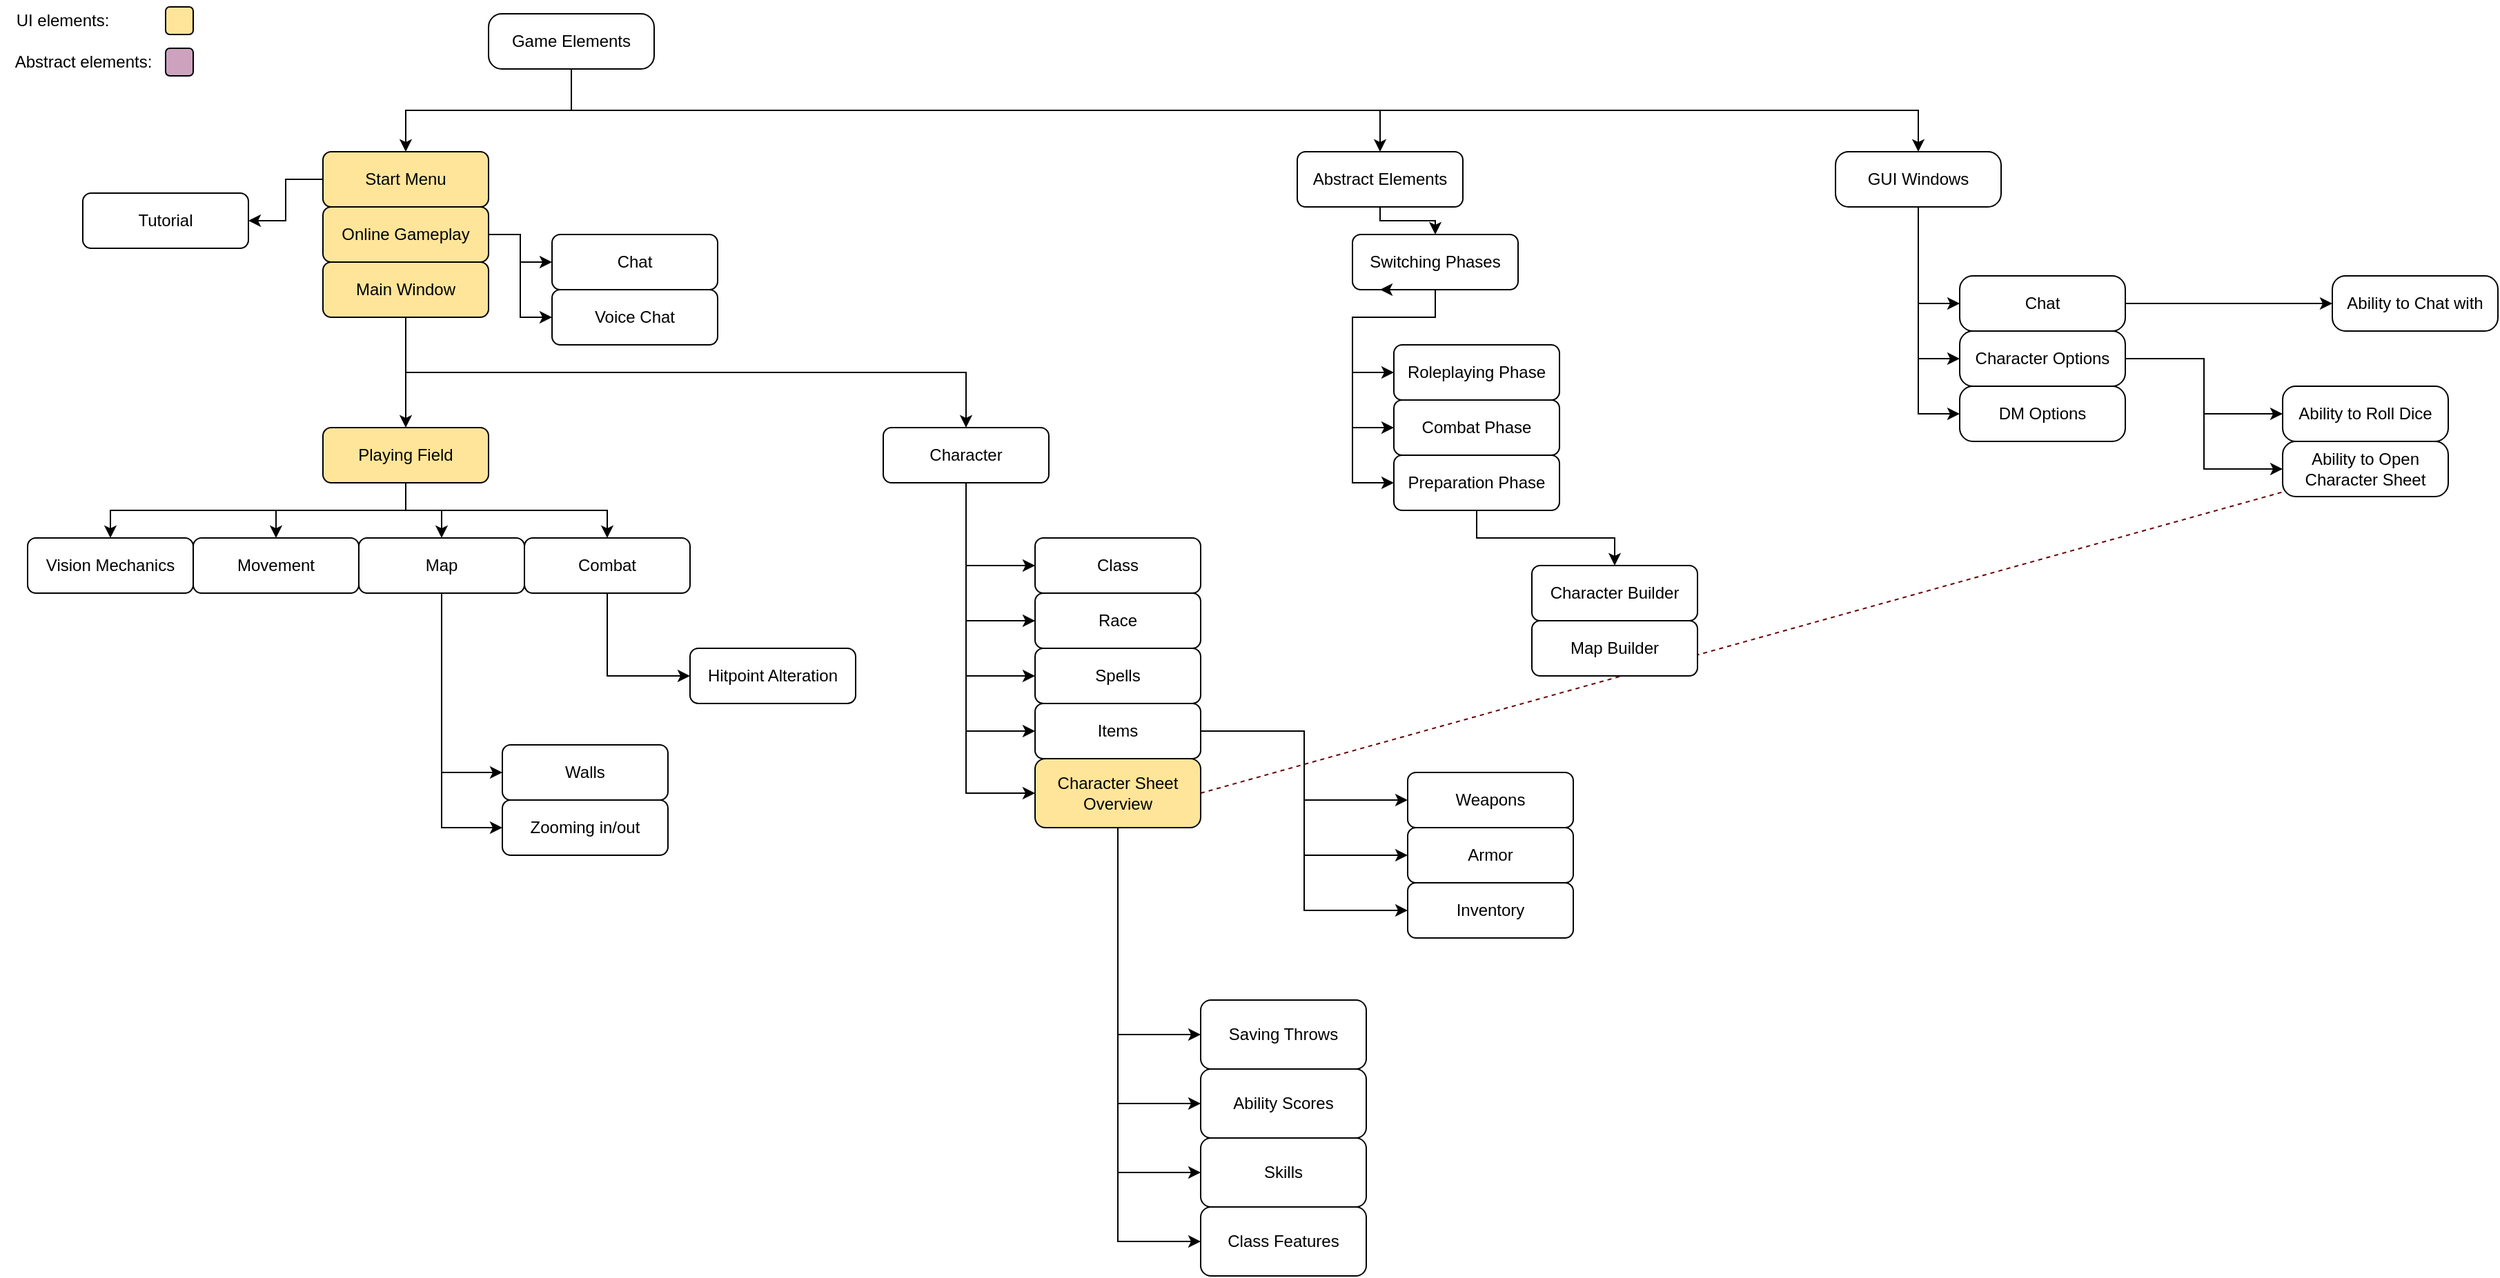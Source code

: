 <mxfile version="20.6.0" type="github">
  <diagram id="C5RBs43oDa-KdzZeNtuy" name="Page-1">
    <mxGraphModel dx="1164" dy="507" grid="1" gridSize="10" guides="1" tooltips="1" connect="1" arrows="1" fold="1" page="1" pageScale="1" pageWidth="827" pageHeight="1169" math="0" shadow="0">
      <root>
        <mxCell id="WIyWlLk6GJQsqaUBKTNV-0" />
        <mxCell id="WIyWlLk6GJQsqaUBKTNV-1" parent="WIyWlLk6GJQsqaUBKTNV-0" />
        <mxCell id="N38WtRVTKWSG2oZ_eV62-8" value="" style="endArrow=none;dashed=1;html=1;rounded=0;entryX=0.5;entryY=1;entryDx=0;entryDy=0;exitX=1;exitY=0.5;exitDx=0;exitDy=0;fillColor=#660000;strokeColor=#660000;" edge="1" parent="WIyWlLk6GJQsqaUBKTNV-1" source="jx4LFwp-OBBai578u4oB-44" target="N38WtRVTKWSG2oZ_eV62-4">
          <mxGeometry width="50" height="50" relative="1" as="geometry">
            <mxPoint x="1400" y="530" as="sourcePoint" />
            <mxPoint x="1450" y="480" as="targetPoint" />
            <Array as="points">
              <mxPoint x="1714" y="350" />
            </Array>
          </mxGeometry>
        </mxCell>
        <mxCell id="jx4LFwp-OBBai578u4oB-67" style="edgeStyle=orthogonalEdgeStyle;rounded=0;orthogonalLoop=1;jettySize=auto;html=1;entryX=0.5;entryY=0;entryDx=0;entryDy=0;" parent="WIyWlLk6GJQsqaUBKTNV-1" source="X6m0LNsTIrMTmhEbzn1Y-8" target="X6m0LNsTIrMTmhEbzn1Y-15" edge="1">
          <mxGeometry relative="1" as="geometry" />
        </mxCell>
        <mxCell id="jx4LFwp-OBBai578u4oB-74" style="edgeStyle=orthogonalEdgeStyle;rounded=0;orthogonalLoop=1;jettySize=auto;html=1;exitX=0.5;exitY=1;exitDx=0;exitDy=0;" parent="WIyWlLk6GJQsqaUBKTNV-1" source="X6m0LNsTIrMTmhEbzn1Y-8" target="X6m0LNsTIrMTmhEbzn1Y-19" edge="1">
          <mxGeometry relative="1" as="geometry" />
        </mxCell>
        <mxCell id="jx4LFwp-OBBai578u4oB-75" style="edgeStyle=orthogonalEdgeStyle;rounded=0;orthogonalLoop=1;jettySize=auto;html=1;entryX=0.5;entryY=0;entryDx=0;entryDy=0;exitX=0.5;exitY=1;exitDx=0;exitDy=0;" parent="WIyWlLk6GJQsqaUBKTNV-1" source="X6m0LNsTIrMTmhEbzn1Y-8" target="jx4LFwp-OBBai578u4oB-64" edge="1">
          <mxGeometry relative="1" as="geometry" />
        </mxCell>
        <mxCell id="X6m0LNsTIrMTmhEbzn1Y-8" value="Game Elements" style="rounded=1;whiteSpace=wrap;html=1;arcSize=24;" parent="WIyWlLk6GJQsqaUBKTNV-1" vertex="1">
          <mxGeometry x="354" y="20" width="120" height="40" as="geometry" />
        </mxCell>
        <mxCell id="A_jg6QtYTX-o13DUDRs6-0" value="" style="edgeStyle=orthogonalEdgeStyle;rounded=0;orthogonalLoop=1;jettySize=auto;html=1;" parent="WIyWlLk6GJQsqaUBKTNV-1" source="X6m0LNsTIrMTmhEbzn1Y-15" target="LVBtN3Xu9n1xNQjiw8Hy-2" edge="1">
          <mxGeometry relative="1" as="geometry" />
        </mxCell>
        <mxCell id="X6m0LNsTIrMTmhEbzn1Y-15" value="Start Menu" style="rounded=1;whiteSpace=wrap;html=1;fillColor=#FFE599;" parent="WIyWlLk6GJQsqaUBKTNV-1" vertex="1">
          <mxGeometry x="234" y="120" width="120" height="40" as="geometry" />
        </mxCell>
        <mxCell id="jx4LFwp-OBBai578u4oB-3" style="edgeStyle=orthogonalEdgeStyle;rounded=0;orthogonalLoop=1;jettySize=auto;html=1;exitX=1;exitY=0.5;exitDx=0;exitDy=0;entryX=0;entryY=0.5;entryDx=0;entryDy=0;" parent="WIyWlLk6GJQsqaUBKTNV-1" source="X6m0LNsTIrMTmhEbzn1Y-16" target="jx4LFwp-OBBai578u4oB-2" edge="1">
          <mxGeometry relative="1" as="geometry" />
        </mxCell>
        <mxCell id="jx4LFwp-OBBai578u4oB-53" style="edgeStyle=orthogonalEdgeStyle;rounded=0;orthogonalLoop=1;jettySize=auto;html=1;exitX=1;exitY=0.5;exitDx=0;exitDy=0;entryX=0;entryY=0.5;entryDx=0;entryDy=0;" parent="WIyWlLk6GJQsqaUBKTNV-1" source="X6m0LNsTIrMTmhEbzn1Y-16" target="jx4LFwp-OBBai578u4oB-4" edge="1">
          <mxGeometry relative="1" as="geometry" />
        </mxCell>
        <mxCell id="X6m0LNsTIrMTmhEbzn1Y-16" value="Online Gameplay" style="rounded=1;whiteSpace=wrap;html=1;fillColor=#FFE599;" parent="WIyWlLk6GJQsqaUBKTNV-1" vertex="1">
          <mxGeometry x="234" y="160" width="120" height="40" as="geometry" />
        </mxCell>
        <mxCell id="jx4LFwp-OBBai578u4oB-26" style="edgeStyle=orthogonalEdgeStyle;rounded=0;orthogonalLoop=1;jettySize=auto;html=1;exitX=0.5;exitY=1;exitDx=0;exitDy=0;" parent="WIyWlLk6GJQsqaUBKTNV-1" source="X6m0LNsTIrMTmhEbzn1Y-17" target="jx4LFwp-OBBai578u4oB-25" edge="1">
          <mxGeometry relative="1" as="geometry" />
        </mxCell>
        <mxCell id="X6m0LNsTIrMTmhEbzn1Y-17" value="Main Window" style="rounded=1;whiteSpace=wrap;html=1;fillColor=#FFE599;" parent="WIyWlLk6GJQsqaUBKTNV-1" vertex="1">
          <mxGeometry x="234" y="200" width="120" height="40" as="geometry" />
        </mxCell>
        <mxCell id="jx4LFwp-OBBai578u4oB-8" style="edgeStyle=orthogonalEdgeStyle;rounded=0;orthogonalLoop=1;jettySize=auto;html=1;exitX=0.5;exitY=1;exitDx=0;exitDy=0;entryX=0.5;entryY=0;entryDx=0;entryDy=0;" parent="WIyWlLk6GJQsqaUBKTNV-1" source="X6m0LNsTIrMTmhEbzn1Y-19" target="X6m0LNsTIrMTmhEbzn1Y-24" edge="1">
          <mxGeometry relative="1" as="geometry">
            <Array as="points">
              <mxPoint x="1000" y="170" />
              <mxPoint x="1040" y="170" />
            </Array>
          </mxGeometry>
        </mxCell>
        <mxCell id="X6m0LNsTIrMTmhEbzn1Y-19" value="Abstract Elements" style="rounded=1;whiteSpace=wrap;html=1;" parent="WIyWlLk6GJQsqaUBKTNV-1" vertex="1">
          <mxGeometry x="940" y="120" width="120" height="40" as="geometry" />
        </mxCell>
        <mxCell id="X6m0LNsTIrMTmhEbzn1Y-21" value="Roleplaying Phase&lt;br&gt;" style="rounded=1;whiteSpace=wrap;html=1;" parent="WIyWlLk6GJQsqaUBKTNV-1" vertex="1">
          <mxGeometry x="1010" y="260" width="120" height="40" as="geometry" />
        </mxCell>
        <mxCell id="X6m0LNsTIrMTmhEbzn1Y-22" value="Combat Phase" style="rounded=1;whiteSpace=wrap;html=1;" parent="WIyWlLk6GJQsqaUBKTNV-1" vertex="1">
          <mxGeometry x="1010" y="300" width="120" height="40" as="geometry" />
        </mxCell>
        <mxCell id="jx4LFwp-OBBai578u4oB-10" style="edgeStyle=orthogonalEdgeStyle;rounded=0;orthogonalLoop=1;jettySize=auto;html=1;exitX=0.5;exitY=1;exitDx=0;exitDy=0;" parent="WIyWlLk6GJQsqaUBKTNV-1" source="X6m0LNsTIrMTmhEbzn1Y-23" target="jx4LFwp-OBBai578u4oB-9" edge="1">
          <mxGeometry relative="1" as="geometry" />
        </mxCell>
        <mxCell id="X6m0LNsTIrMTmhEbzn1Y-23" value="Preparation Phase" style="rounded=1;whiteSpace=wrap;html=1;" parent="WIyWlLk6GJQsqaUBKTNV-1" vertex="1">
          <mxGeometry x="1010" y="340" width="120" height="40" as="geometry" />
        </mxCell>
        <mxCell id="X6m0LNsTIrMTmhEbzn1Y-24" value="Switching Phases" style="rounded=1;whiteSpace=wrap;html=1;" parent="WIyWlLk6GJQsqaUBKTNV-1" vertex="1">
          <mxGeometry x="980" y="180" width="120" height="40" as="geometry" />
        </mxCell>
        <mxCell id="X6m0LNsTIrMTmhEbzn1Y-26" value="" style="endArrow=classic;html=1;rounded=0;exitX=0.5;exitY=1;exitDx=0;exitDy=0;" parent="WIyWlLk6GJQsqaUBKTNV-1" source="X6m0LNsTIrMTmhEbzn1Y-24" edge="1">
          <mxGeometry width="50" height="50" relative="1" as="geometry">
            <mxPoint x="1040" y="270" as="sourcePoint" />
            <mxPoint x="1000" y="220" as="targetPoint" />
          </mxGeometry>
        </mxCell>
        <mxCell id="X6m0LNsTIrMTmhEbzn1Y-34" value="" style="endArrow=classic;html=1;rounded=0;exitX=0.5;exitY=1;exitDx=0;exitDy=0;entryX=0;entryY=0.5;entryDx=0;entryDy=0;" parent="WIyWlLk6GJQsqaUBKTNV-1" source="X6m0LNsTIrMTmhEbzn1Y-24" target="X6m0LNsTIrMTmhEbzn1Y-21" edge="1">
          <mxGeometry width="50" height="50" relative="1" as="geometry">
            <mxPoint x="980" y="240" as="sourcePoint" />
            <mxPoint x="980" y="340" as="targetPoint" />
            <Array as="points">
              <mxPoint x="1040" y="240" />
              <mxPoint x="980" y="240" />
              <mxPoint x="980" y="280" />
            </Array>
          </mxGeometry>
        </mxCell>
        <mxCell id="X6m0LNsTIrMTmhEbzn1Y-35" value="" style="endArrow=classic;html=1;rounded=0;entryX=0;entryY=0.5;entryDx=0;entryDy=0;" parent="WIyWlLk6GJQsqaUBKTNV-1" target="X6m0LNsTIrMTmhEbzn1Y-23" edge="1">
          <mxGeometry width="50" height="50" relative="1" as="geometry">
            <mxPoint x="980" y="240" as="sourcePoint" />
            <mxPoint x="1017" y="270" as="targetPoint" />
            <Array as="points">
              <mxPoint x="980" y="360" />
            </Array>
          </mxGeometry>
        </mxCell>
        <mxCell id="X6m0LNsTIrMTmhEbzn1Y-38" value="" style="endArrow=classic;html=1;rounded=0;entryX=0;entryY=0.5;entryDx=0;entryDy=0;" parent="WIyWlLk6GJQsqaUBKTNV-1" target="X6m0LNsTIrMTmhEbzn1Y-22" edge="1">
          <mxGeometry width="50" height="50" relative="1" as="geometry">
            <mxPoint x="980" y="240" as="sourcePoint" />
            <mxPoint x="1027" y="280" as="targetPoint" />
            <Array as="points">
              <mxPoint x="980" y="320" />
            </Array>
          </mxGeometry>
        </mxCell>
        <mxCell id="X6m0LNsTIrMTmhEbzn1Y-41" value="" style="endArrow=classic;html=1;rounded=0;exitX=0.5;exitY=1;exitDx=0;exitDy=0;" parent="WIyWlLk6GJQsqaUBKTNV-1" source="X6m0LNsTIrMTmhEbzn1Y-17" edge="1">
          <mxGeometry width="50" height="50" relative="1" as="geometry">
            <mxPoint x="410" y="320" as="sourcePoint" />
            <mxPoint x="294" y="320" as="targetPoint" />
          </mxGeometry>
        </mxCell>
        <mxCell id="jx4LFwp-OBBai578u4oB-14" style="edgeStyle=orthogonalEdgeStyle;rounded=0;orthogonalLoop=1;jettySize=auto;html=1;exitX=0.5;exitY=1;exitDx=0;exitDy=0;" parent="WIyWlLk6GJQsqaUBKTNV-1" source="X6m0LNsTIrMTmhEbzn1Y-42" target="jx4LFwp-OBBai578u4oB-13" edge="1">
          <mxGeometry relative="1" as="geometry" />
        </mxCell>
        <mxCell id="jx4LFwp-OBBai578u4oB-16" style="edgeStyle=orthogonalEdgeStyle;rounded=0;orthogonalLoop=1;jettySize=auto;html=1;exitX=0.5;exitY=1;exitDx=0;exitDy=0;" parent="WIyWlLk6GJQsqaUBKTNV-1" source="X6m0LNsTIrMTmhEbzn1Y-42" target="jx4LFwp-OBBai578u4oB-15" edge="1">
          <mxGeometry relative="1" as="geometry" />
        </mxCell>
        <mxCell id="jx4LFwp-OBBai578u4oB-18" style="edgeStyle=orthogonalEdgeStyle;rounded=0;orthogonalLoop=1;jettySize=auto;html=1;exitX=0.5;exitY=1;exitDx=0;exitDy=0;" parent="WIyWlLk6GJQsqaUBKTNV-1" source="X6m0LNsTIrMTmhEbzn1Y-42" target="jx4LFwp-OBBai578u4oB-17" edge="1">
          <mxGeometry relative="1" as="geometry" />
        </mxCell>
        <mxCell id="jx4LFwp-OBBai578u4oB-20" style="edgeStyle=orthogonalEdgeStyle;rounded=0;orthogonalLoop=1;jettySize=auto;html=1;exitX=0.5;exitY=1;exitDx=0;exitDy=0;" parent="WIyWlLk6GJQsqaUBKTNV-1" source="X6m0LNsTIrMTmhEbzn1Y-42" target="jx4LFwp-OBBai578u4oB-19" edge="1">
          <mxGeometry relative="1" as="geometry" />
        </mxCell>
        <mxCell id="X6m0LNsTIrMTmhEbzn1Y-42" value="Playing Field" style="rounded=1;whiteSpace=wrap;html=1;fillColor=#FFE599;" parent="WIyWlLk6GJQsqaUBKTNV-1" vertex="1">
          <mxGeometry x="234" y="320" width="120" height="40" as="geometry" />
        </mxCell>
        <mxCell id="jx4LFwp-OBBai578u4oB-0" value="" style="rounded=1;whiteSpace=wrap;html=1;fillColor=#FFE599;" parent="WIyWlLk6GJQsqaUBKTNV-1" vertex="1">
          <mxGeometry x="120" y="15" width="20" height="20" as="geometry" />
        </mxCell>
        <mxCell id="jx4LFwp-OBBai578u4oB-5" style="edgeStyle=orthogonalEdgeStyle;rounded=0;orthogonalLoop=1;jettySize=auto;html=1;" parent="WIyWlLk6GJQsqaUBKTNV-1" source="jx4LFwp-OBBai578u4oB-2" target="jx4LFwp-OBBai578u4oB-4" edge="1">
          <mxGeometry relative="1" as="geometry" />
        </mxCell>
        <mxCell id="jx4LFwp-OBBai578u4oB-2" value="Chat" style="rounded=1;whiteSpace=wrap;html=1;" parent="WIyWlLk6GJQsqaUBKTNV-1" vertex="1">
          <mxGeometry x="400" y="180" width="120" height="40" as="geometry" />
        </mxCell>
        <mxCell id="jx4LFwp-OBBai578u4oB-4" value="Voice Chat" style="rounded=1;whiteSpace=wrap;html=1;" parent="WIyWlLk6GJQsqaUBKTNV-1" vertex="1">
          <mxGeometry x="400" y="220" width="120" height="40" as="geometry" />
        </mxCell>
        <mxCell id="jx4LFwp-OBBai578u4oB-12" style="edgeStyle=orthogonalEdgeStyle;rounded=0;orthogonalLoop=1;jettySize=auto;html=1;exitX=0.5;exitY=1;exitDx=0;exitDy=0;" parent="WIyWlLk6GJQsqaUBKTNV-1" source="jx4LFwp-OBBai578u4oB-9" target="jx4LFwp-OBBai578u4oB-11" edge="1">
          <mxGeometry relative="1" as="geometry" />
        </mxCell>
        <mxCell id="jx4LFwp-OBBai578u4oB-9" value="Character Builder" style="rounded=1;whiteSpace=wrap;html=1;" parent="WIyWlLk6GJQsqaUBKTNV-1" vertex="1">
          <mxGeometry x="1110" y="420" width="120" height="40" as="geometry" />
        </mxCell>
        <mxCell id="jx4LFwp-OBBai578u4oB-11" value="Map Builder" style="rounded=1;whiteSpace=wrap;html=1;" parent="WIyWlLk6GJQsqaUBKTNV-1" vertex="1">
          <mxGeometry x="1110" y="460" width="120" height="40" as="geometry" />
        </mxCell>
        <mxCell id="jx4LFwp-OBBai578u4oB-13" value="Movement" style="rounded=1;whiteSpace=wrap;html=1;" parent="WIyWlLk6GJQsqaUBKTNV-1" vertex="1">
          <mxGeometry x="140" y="400" width="120" height="40" as="geometry" />
        </mxCell>
        <mxCell id="jx4LFwp-OBBai578u4oB-22" style="edgeStyle=orthogonalEdgeStyle;rounded=0;orthogonalLoop=1;jettySize=auto;html=1;exitX=0.5;exitY=1;exitDx=0;exitDy=0;entryX=0;entryY=0.5;entryDx=0;entryDy=0;" parent="WIyWlLk6GJQsqaUBKTNV-1" source="jx4LFwp-OBBai578u4oB-15" target="jx4LFwp-OBBai578u4oB-21" edge="1">
          <mxGeometry relative="1" as="geometry" />
        </mxCell>
        <mxCell id="jx4LFwp-OBBai578u4oB-59" style="edgeStyle=orthogonalEdgeStyle;rounded=0;orthogonalLoop=1;jettySize=auto;html=1;entryX=0;entryY=0.5;entryDx=0;entryDy=0;" parent="WIyWlLk6GJQsqaUBKTNV-1" source="jx4LFwp-OBBai578u4oB-15" target="jx4LFwp-OBBai578u4oB-57" edge="1">
          <mxGeometry relative="1" as="geometry" />
        </mxCell>
        <mxCell id="jx4LFwp-OBBai578u4oB-15" value="Map" style="rounded=1;whiteSpace=wrap;html=1;" parent="WIyWlLk6GJQsqaUBKTNV-1" vertex="1">
          <mxGeometry x="260" y="400" width="120" height="40" as="geometry" />
        </mxCell>
        <mxCell id="jx4LFwp-OBBai578u4oB-63" style="edgeStyle=orthogonalEdgeStyle;rounded=0;orthogonalLoop=1;jettySize=auto;html=1;entryX=0;entryY=0.5;entryDx=0;entryDy=0;" parent="WIyWlLk6GJQsqaUBKTNV-1" source="jx4LFwp-OBBai578u4oB-17" target="jx4LFwp-OBBai578u4oB-62" edge="1">
          <mxGeometry relative="1" as="geometry" />
        </mxCell>
        <mxCell id="jx4LFwp-OBBai578u4oB-17" value="Combat" style="rounded=1;whiteSpace=wrap;html=1;" parent="WIyWlLk6GJQsqaUBKTNV-1" vertex="1">
          <mxGeometry x="380" y="400" width="120" height="40" as="geometry" />
        </mxCell>
        <mxCell id="jx4LFwp-OBBai578u4oB-19" value="Vision Mechanics" style="rounded=1;whiteSpace=wrap;html=1;" parent="WIyWlLk6GJQsqaUBKTNV-1" vertex="1">
          <mxGeometry x="20" y="400" width="120" height="40" as="geometry" />
        </mxCell>
        <mxCell id="jx4LFwp-OBBai578u4oB-21" value="Zooming in/out" style="rounded=1;whiteSpace=wrap;html=1;" parent="WIyWlLk6GJQsqaUBKTNV-1" vertex="1">
          <mxGeometry x="364" y="590" width="120" height="40" as="geometry" />
        </mxCell>
        <mxCell id="jx4LFwp-OBBai578u4oB-28" style="edgeStyle=orthogonalEdgeStyle;rounded=0;orthogonalLoop=1;jettySize=auto;html=1;" parent="WIyWlLk6GJQsqaUBKTNV-1" source="jx4LFwp-OBBai578u4oB-25" target="jx4LFwp-OBBai578u4oB-27" edge="1">
          <mxGeometry relative="1" as="geometry">
            <Array as="points">
              <mxPoint x="700" y="420" />
            </Array>
          </mxGeometry>
        </mxCell>
        <mxCell id="jx4LFwp-OBBai578u4oB-30" style="edgeStyle=orthogonalEdgeStyle;rounded=0;orthogonalLoop=1;jettySize=auto;html=1;entryX=0;entryY=0.5;entryDx=0;entryDy=0;" parent="WIyWlLk6GJQsqaUBKTNV-1" source="jx4LFwp-OBBai578u4oB-25" target="jx4LFwp-OBBai578u4oB-29" edge="1">
          <mxGeometry relative="1" as="geometry" />
        </mxCell>
        <mxCell id="jx4LFwp-OBBai578u4oB-32" style="edgeStyle=orthogonalEdgeStyle;rounded=0;orthogonalLoop=1;jettySize=auto;html=1;" parent="WIyWlLk6GJQsqaUBKTNV-1" source="jx4LFwp-OBBai578u4oB-25" target="jx4LFwp-OBBai578u4oB-31" edge="1">
          <mxGeometry relative="1" as="geometry" />
        </mxCell>
        <mxCell id="jx4LFwp-OBBai578u4oB-33" style="edgeStyle=orthogonalEdgeStyle;rounded=0;orthogonalLoop=1;jettySize=auto;html=1;exitX=0.5;exitY=1;exitDx=0;exitDy=0;entryX=0;entryY=0.5;entryDx=0;entryDy=0;" parent="WIyWlLk6GJQsqaUBKTNV-1" source="jx4LFwp-OBBai578u4oB-25" target="jx4LFwp-OBBai578u4oB-31" edge="1">
          <mxGeometry relative="1" as="geometry" />
        </mxCell>
        <mxCell id="jx4LFwp-OBBai578u4oB-37" style="edgeStyle=orthogonalEdgeStyle;rounded=0;orthogonalLoop=1;jettySize=auto;html=1;exitX=0.5;exitY=1;exitDx=0;exitDy=0;entryX=0;entryY=0.5;entryDx=0;entryDy=0;" parent="WIyWlLk6GJQsqaUBKTNV-1" source="jx4LFwp-OBBai578u4oB-25" target="jx4LFwp-OBBai578u4oB-34" edge="1">
          <mxGeometry relative="1" as="geometry" />
        </mxCell>
        <mxCell id="jx4LFwp-OBBai578u4oB-45" style="edgeStyle=orthogonalEdgeStyle;rounded=0;orthogonalLoop=1;jettySize=auto;html=1;exitX=0.5;exitY=1;exitDx=0;exitDy=0;" parent="WIyWlLk6GJQsqaUBKTNV-1" source="jx4LFwp-OBBai578u4oB-25" target="jx4LFwp-OBBai578u4oB-44" edge="1">
          <mxGeometry relative="1" as="geometry" />
        </mxCell>
        <mxCell id="jx4LFwp-OBBai578u4oB-46" style="edgeStyle=orthogonalEdgeStyle;rounded=0;orthogonalLoop=1;jettySize=auto;html=1;exitX=0.5;exitY=1;exitDx=0;exitDy=0;entryX=0;entryY=0.5;entryDx=0;entryDy=0;" parent="WIyWlLk6GJQsqaUBKTNV-1" source="jx4LFwp-OBBai578u4oB-25" target="jx4LFwp-OBBai578u4oB-44" edge="1">
          <mxGeometry relative="1" as="geometry" />
        </mxCell>
        <mxCell id="jx4LFwp-OBBai578u4oB-25" value="Character" style="rounded=1;whiteSpace=wrap;html=1;" parent="WIyWlLk6GJQsqaUBKTNV-1" vertex="1">
          <mxGeometry x="640" y="320" width="120" height="40" as="geometry" />
        </mxCell>
        <mxCell id="jx4LFwp-OBBai578u4oB-27" value="Class" style="rounded=1;whiteSpace=wrap;html=1;" parent="WIyWlLk6GJQsqaUBKTNV-1" vertex="1">
          <mxGeometry x="750" y="400" width="120" height="40" as="geometry" />
        </mxCell>
        <mxCell id="jx4LFwp-OBBai578u4oB-29" value="Race" style="rounded=1;whiteSpace=wrap;html=1;" parent="WIyWlLk6GJQsqaUBKTNV-1" vertex="1">
          <mxGeometry x="750" y="440" width="120" height="40" as="geometry" />
        </mxCell>
        <mxCell id="jx4LFwp-OBBai578u4oB-31" value="Spells" style="rounded=1;whiteSpace=wrap;html=1;" parent="WIyWlLk6GJQsqaUBKTNV-1" vertex="1">
          <mxGeometry x="750" y="480" width="120" height="40" as="geometry" />
        </mxCell>
        <mxCell id="jx4LFwp-OBBai578u4oB-39" style="edgeStyle=orthogonalEdgeStyle;rounded=0;orthogonalLoop=1;jettySize=auto;html=1;exitX=1;exitY=0.5;exitDx=0;exitDy=0;entryX=0;entryY=0.5;entryDx=0;entryDy=0;" parent="WIyWlLk6GJQsqaUBKTNV-1" source="jx4LFwp-OBBai578u4oB-34" target="jx4LFwp-OBBai578u4oB-38" edge="1">
          <mxGeometry relative="1" as="geometry" />
        </mxCell>
        <mxCell id="jx4LFwp-OBBai578u4oB-41" style="edgeStyle=orthogonalEdgeStyle;rounded=0;orthogonalLoop=1;jettySize=auto;html=1;exitX=1;exitY=0.5;exitDx=0;exitDy=0;entryX=0;entryY=0.5;entryDx=0;entryDy=0;" parent="WIyWlLk6GJQsqaUBKTNV-1" source="jx4LFwp-OBBai578u4oB-34" target="jx4LFwp-OBBai578u4oB-40" edge="1">
          <mxGeometry relative="1" as="geometry" />
        </mxCell>
        <mxCell id="jx4LFwp-OBBai578u4oB-43" style="edgeStyle=orthogonalEdgeStyle;rounded=0;orthogonalLoop=1;jettySize=auto;html=1;exitX=1;exitY=0.5;exitDx=0;exitDy=0;entryX=0;entryY=0.5;entryDx=0;entryDy=0;" parent="WIyWlLk6GJQsqaUBKTNV-1" source="jx4LFwp-OBBai578u4oB-34" target="jx4LFwp-OBBai578u4oB-42" edge="1">
          <mxGeometry relative="1" as="geometry" />
        </mxCell>
        <mxCell id="jx4LFwp-OBBai578u4oB-34" value="Items" style="rounded=1;whiteSpace=wrap;html=1;" parent="WIyWlLk6GJQsqaUBKTNV-1" vertex="1">
          <mxGeometry x="750" y="520" width="120" height="40" as="geometry" />
        </mxCell>
        <mxCell id="jx4LFwp-OBBai578u4oB-38" value="Weapons" style="rounded=1;whiteSpace=wrap;html=1;" parent="WIyWlLk6GJQsqaUBKTNV-1" vertex="1">
          <mxGeometry x="1020" y="570" width="120" height="40" as="geometry" />
        </mxCell>
        <mxCell id="jx4LFwp-OBBai578u4oB-40" value="Armor" style="rounded=1;whiteSpace=wrap;html=1;" parent="WIyWlLk6GJQsqaUBKTNV-1" vertex="1">
          <mxGeometry x="1020" y="610" width="120" height="40" as="geometry" />
        </mxCell>
        <mxCell id="jx4LFwp-OBBai578u4oB-42" value="Inventory" style="rounded=1;whiteSpace=wrap;html=1;" parent="WIyWlLk6GJQsqaUBKTNV-1" vertex="1">
          <mxGeometry x="1020" y="650" width="120" height="40" as="geometry" />
        </mxCell>
        <mxCell id="jx4LFwp-OBBai578u4oB-48" style="edgeStyle=orthogonalEdgeStyle;rounded=0;orthogonalLoop=1;jettySize=auto;html=1;entryX=0;entryY=0.5;entryDx=0;entryDy=0;" parent="WIyWlLk6GJQsqaUBKTNV-1" source="jx4LFwp-OBBai578u4oB-44" target="jx4LFwp-OBBai578u4oB-47" edge="1">
          <mxGeometry relative="1" as="geometry" />
        </mxCell>
        <mxCell id="ZDpdqGoxNQ8h-dEn4phO-3" style="edgeStyle=orthogonalEdgeStyle;rounded=0;orthogonalLoop=1;jettySize=auto;html=1;entryX=0;entryY=0.5;entryDx=0;entryDy=0;" parent="WIyWlLk6GJQsqaUBKTNV-1" source="jx4LFwp-OBBai578u4oB-44" target="jx4LFwp-OBBai578u4oB-49" edge="1">
          <mxGeometry relative="1" as="geometry" />
        </mxCell>
        <mxCell id="ZDpdqGoxNQ8h-dEn4phO-4" style="edgeStyle=orthogonalEdgeStyle;rounded=0;orthogonalLoop=1;jettySize=auto;html=1;entryX=0;entryY=0.5;entryDx=0;entryDy=0;" parent="WIyWlLk6GJQsqaUBKTNV-1" source="jx4LFwp-OBBai578u4oB-44" target="jx4LFwp-OBBai578u4oB-50" edge="1">
          <mxGeometry relative="1" as="geometry" />
        </mxCell>
        <mxCell id="ZDpdqGoxNQ8h-dEn4phO-5" style="edgeStyle=orthogonalEdgeStyle;rounded=0;orthogonalLoop=1;jettySize=auto;html=1;entryX=0;entryY=0.5;entryDx=0;entryDy=0;" parent="WIyWlLk6GJQsqaUBKTNV-1" source="jx4LFwp-OBBai578u4oB-44" target="jx4LFwp-OBBai578u4oB-51" edge="1">
          <mxGeometry relative="1" as="geometry" />
        </mxCell>
        <mxCell id="jx4LFwp-OBBai578u4oB-44" value="Character Sheet Overview" style="rounded=1;whiteSpace=wrap;html=1;fillColor=#FFE599;" parent="WIyWlLk6GJQsqaUBKTNV-1" vertex="1">
          <mxGeometry x="750" y="560" width="120" height="50" as="geometry" />
        </mxCell>
        <mxCell id="jx4LFwp-OBBai578u4oB-52" style="edgeStyle=orthogonalEdgeStyle;rounded=0;orthogonalLoop=1;jettySize=auto;html=1;exitX=0.75;exitY=1;exitDx=0;exitDy=0;" parent="WIyWlLk6GJQsqaUBKTNV-1" source="jx4LFwp-OBBai578u4oB-47" target="jx4LFwp-OBBai578u4oB-51" edge="1">
          <mxGeometry relative="1" as="geometry" />
        </mxCell>
        <mxCell id="jx4LFwp-OBBai578u4oB-47" value="Saving Throws" style="rounded=1;whiteSpace=wrap;html=1;" parent="WIyWlLk6GJQsqaUBKTNV-1" vertex="1">
          <mxGeometry x="870" y="735" width="120" height="50" as="geometry" />
        </mxCell>
        <mxCell id="jx4LFwp-OBBai578u4oB-49" value="Ability Scores" style="rounded=1;whiteSpace=wrap;html=1;" parent="WIyWlLk6GJQsqaUBKTNV-1" vertex="1">
          <mxGeometry x="870" y="785" width="120" height="50" as="geometry" />
        </mxCell>
        <mxCell id="jx4LFwp-OBBai578u4oB-50" value="Skills" style="rounded=1;whiteSpace=wrap;html=1;" parent="WIyWlLk6GJQsqaUBKTNV-1" vertex="1">
          <mxGeometry x="870" y="835" width="120" height="50" as="geometry" />
        </mxCell>
        <mxCell id="jx4LFwp-OBBai578u4oB-51" value="Class Features" style="rounded=1;whiteSpace=wrap;html=1;" parent="WIyWlLk6GJQsqaUBKTNV-1" vertex="1">
          <mxGeometry x="870" y="885" width="120" height="50" as="geometry" />
        </mxCell>
        <mxCell id="jx4LFwp-OBBai578u4oB-57" value="Walls" style="rounded=1;whiteSpace=wrap;html=1;" parent="WIyWlLk6GJQsqaUBKTNV-1" vertex="1">
          <mxGeometry x="364" y="550" width="120" height="40" as="geometry" />
        </mxCell>
        <mxCell id="jx4LFwp-OBBai578u4oB-62" value="Hitpoint Alteration" style="rounded=1;whiteSpace=wrap;html=1;" parent="WIyWlLk6GJQsqaUBKTNV-1" vertex="1">
          <mxGeometry x="500" y="480" width="120" height="40" as="geometry" />
        </mxCell>
        <mxCell id="jx4LFwp-OBBai578u4oB-69" style="edgeStyle=orthogonalEdgeStyle;rounded=0;orthogonalLoop=1;jettySize=auto;html=1;entryX=0;entryY=0.5;entryDx=0;entryDy=0;" parent="WIyWlLk6GJQsqaUBKTNV-1" source="jx4LFwp-OBBai578u4oB-64" target="jx4LFwp-OBBai578u4oB-68" edge="1">
          <mxGeometry relative="1" as="geometry" />
        </mxCell>
        <mxCell id="jx4LFwp-OBBai578u4oB-72" style="edgeStyle=orthogonalEdgeStyle;rounded=0;orthogonalLoop=1;jettySize=auto;html=1;entryX=0;entryY=0.5;entryDx=0;entryDy=0;" parent="WIyWlLk6GJQsqaUBKTNV-1" source="jx4LFwp-OBBai578u4oB-64" target="jx4LFwp-OBBai578u4oB-70" edge="1">
          <mxGeometry relative="1" as="geometry" />
        </mxCell>
        <mxCell id="jx4LFwp-OBBai578u4oB-73" style="edgeStyle=orthogonalEdgeStyle;rounded=0;orthogonalLoop=1;jettySize=auto;html=1;entryX=0;entryY=0.5;entryDx=0;entryDy=0;" parent="WIyWlLk6GJQsqaUBKTNV-1" source="jx4LFwp-OBBai578u4oB-64" target="jx4LFwp-OBBai578u4oB-71" edge="1">
          <mxGeometry relative="1" as="geometry" />
        </mxCell>
        <mxCell id="jx4LFwp-OBBai578u4oB-64" value="GUI Windows" style="rounded=1;whiteSpace=wrap;html=1;arcSize=24;" parent="WIyWlLk6GJQsqaUBKTNV-1" vertex="1">
          <mxGeometry x="1330" y="120" width="120" height="40" as="geometry" />
        </mxCell>
        <mxCell id="N38WtRVTKWSG2oZ_eV62-3" style="edgeStyle=orthogonalEdgeStyle;rounded=0;orthogonalLoop=1;jettySize=auto;html=1;" edge="1" parent="WIyWlLk6GJQsqaUBKTNV-1" source="jx4LFwp-OBBai578u4oB-68" target="N38WtRVTKWSG2oZ_eV62-2">
          <mxGeometry relative="1" as="geometry" />
        </mxCell>
        <mxCell id="jx4LFwp-OBBai578u4oB-68" value="Chat" style="rounded=1;whiteSpace=wrap;html=1;arcSize=24;" parent="WIyWlLk6GJQsqaUBKTNV-1" vertex="1">
          <mxGeometry x="1420" y="210" width="120" height="40" as="geometry" />
        </mxCell>
        <mxCell id="N38WtRVTKWSG2oZ_eV62-1" style="edgeStyle=orthogonalEdgeStyle;rounded=0;orthogonalLoop=1;jettySize=auto;html=1;" edge="1" parent="WIyWlLk6GJQsqaUBKTNV-1" source="jx4LFwp-OBBai578u4oB-70" target="N38WtRVTKWSG2oZ_eV62-0">
          <mxGeometry relative="1" as="geometry" />
        </mxCell>
        <mxCell id="N38WtRVTKWSG2oZ_eV62-5" style="edgeStyle=orthogonalEdgeStyle;rounded=0;orthogonalLoop=1;jettySize=auto;html=1;entryX=0;entryY=0.5;entryDx=0;entryDy=0;" edge="1" parent="WIyWlLk6GJQsqaUBKTNV-1" source="jx4LFwp-OBBai578u4oB-70" target="N38WtRVTKWSG2oZ_eV62-4">
          <mxGeometry relative="1" as="geometry" />
        </mxCell>
        <mxCell id="jx4LFwp-OBBai578u4oB-70" value="Character Options" style="rounded=1;whiteSpace=wrap;html=1;arcSize=24;" parent="WIyWlLk6GJQsqaUBKTNV-1" vertex="1">
          <mxGeometry x="1420" y="250" width="120" height="40" as="geometry" />
        </mxCell>
        <mxCell id="jx4LFwp-OBBai578u4oB-71" value="DM Options" style="rounded=1;whiteSpace=wrap;html=1;arcSize=24;" parent="WIyWlLk6GJQsqaUBKTNV-1" vertex="1">
          <mxGeometry x="1420" y="290" width="120" height="40" as="geometry" />
        </mxCell>
        <mxCell id="LVBtN3Xu9n1xNQjiw8Hy-1" value="UI elements:" style="text;html=1;align=center;verticalAlign=middle;resizable=0;points=[];autosize=1;strokeColor=none;fillColor=none;" parent="WIyWlLk6GJQsqaUBKTNV-1" vertex="1">
          <mxGeometry y="10" width="90" height="30" as="geometry" />
        </mxCell>
        <mxCell id="LVBtN3Xu9n1xNQjiw8Hy-2" value="Tutorial" style="rounded=1;whiteSpace=wrap;html=1;" parent="WIyWlLk6GJQsqaUBKTNV-1" vertex="1">
          <mxGeometry x="60" y="150" width="120" height="40" as="geometry" />
        </mxCell>
        <mxCell id="LVBtN3Xu9n1xNQjiw8Hy-3" value="Abstract elements:" style="text;html=1;align=center;verticalAlign=middle;resizable=0;points=[];autosize=1;strokeColor=none;fillColor=none;" parent="WIyWlLk6GJQsqaUBKTNV-1" vertex="1">
          <mxGeometry y="40" width="120" height="30" as="geometry" />
        </mxCell>
        <mxCell id="LVBtN3Xu9n1xNQjiw8Hy-4" value="" style="rounded=1;whiteSpace=wrap;html=1;fillColor=#CDA2BE;" parent="WIyWlLk6GJQsqaUBKTNV-1" vertex="1">
          <mxGeometry x="120" y="45" width="20" height="20" as="geometry" />
        </mxCell>
        <mxCell id="N38WtRVTKWSG2oZ_eV62-0" value="Ability to Roll Dice" style="rounded=1;whiteSpace=wrap;html=1;arcSize=24;" vertex="1" parent="WIyWlLk6GJQsqaUBKTNV-1">
          <mxGeometry x="1654" y="290" width="120" height="40" as="geometry" />
        </mxCell>
        <mxCell id="N38WtRVTKWSG2oZ_eV62-2" value="Ability to Chat with" style="rounded=1;whiteSpace=wrap;html=1;arcSize=24;" vertex="1" parent="WIyWlLk6GJQsqaUBKTNV-1">
          <mxGeometry x="1690" y="210" width="120" height="40" as="geometry" />
        </mxCell>
        <mxCell id="N38WtRVTKWSG2oZ_eV62-4" value="Ability to Open Character Sheet" style="rounded=1;whiteSpace=wrap;html=1;arcSize=24;" vertex="1" parent="WIyWlLk6GJQsqaUBKTNV-1">
          <mxGeometry x="1654" y="330" width="120" height="40" as="geometry" />
        </mxCell>
      </root>
    </mxGraphModel>
  </diagram>
</mxfile>

